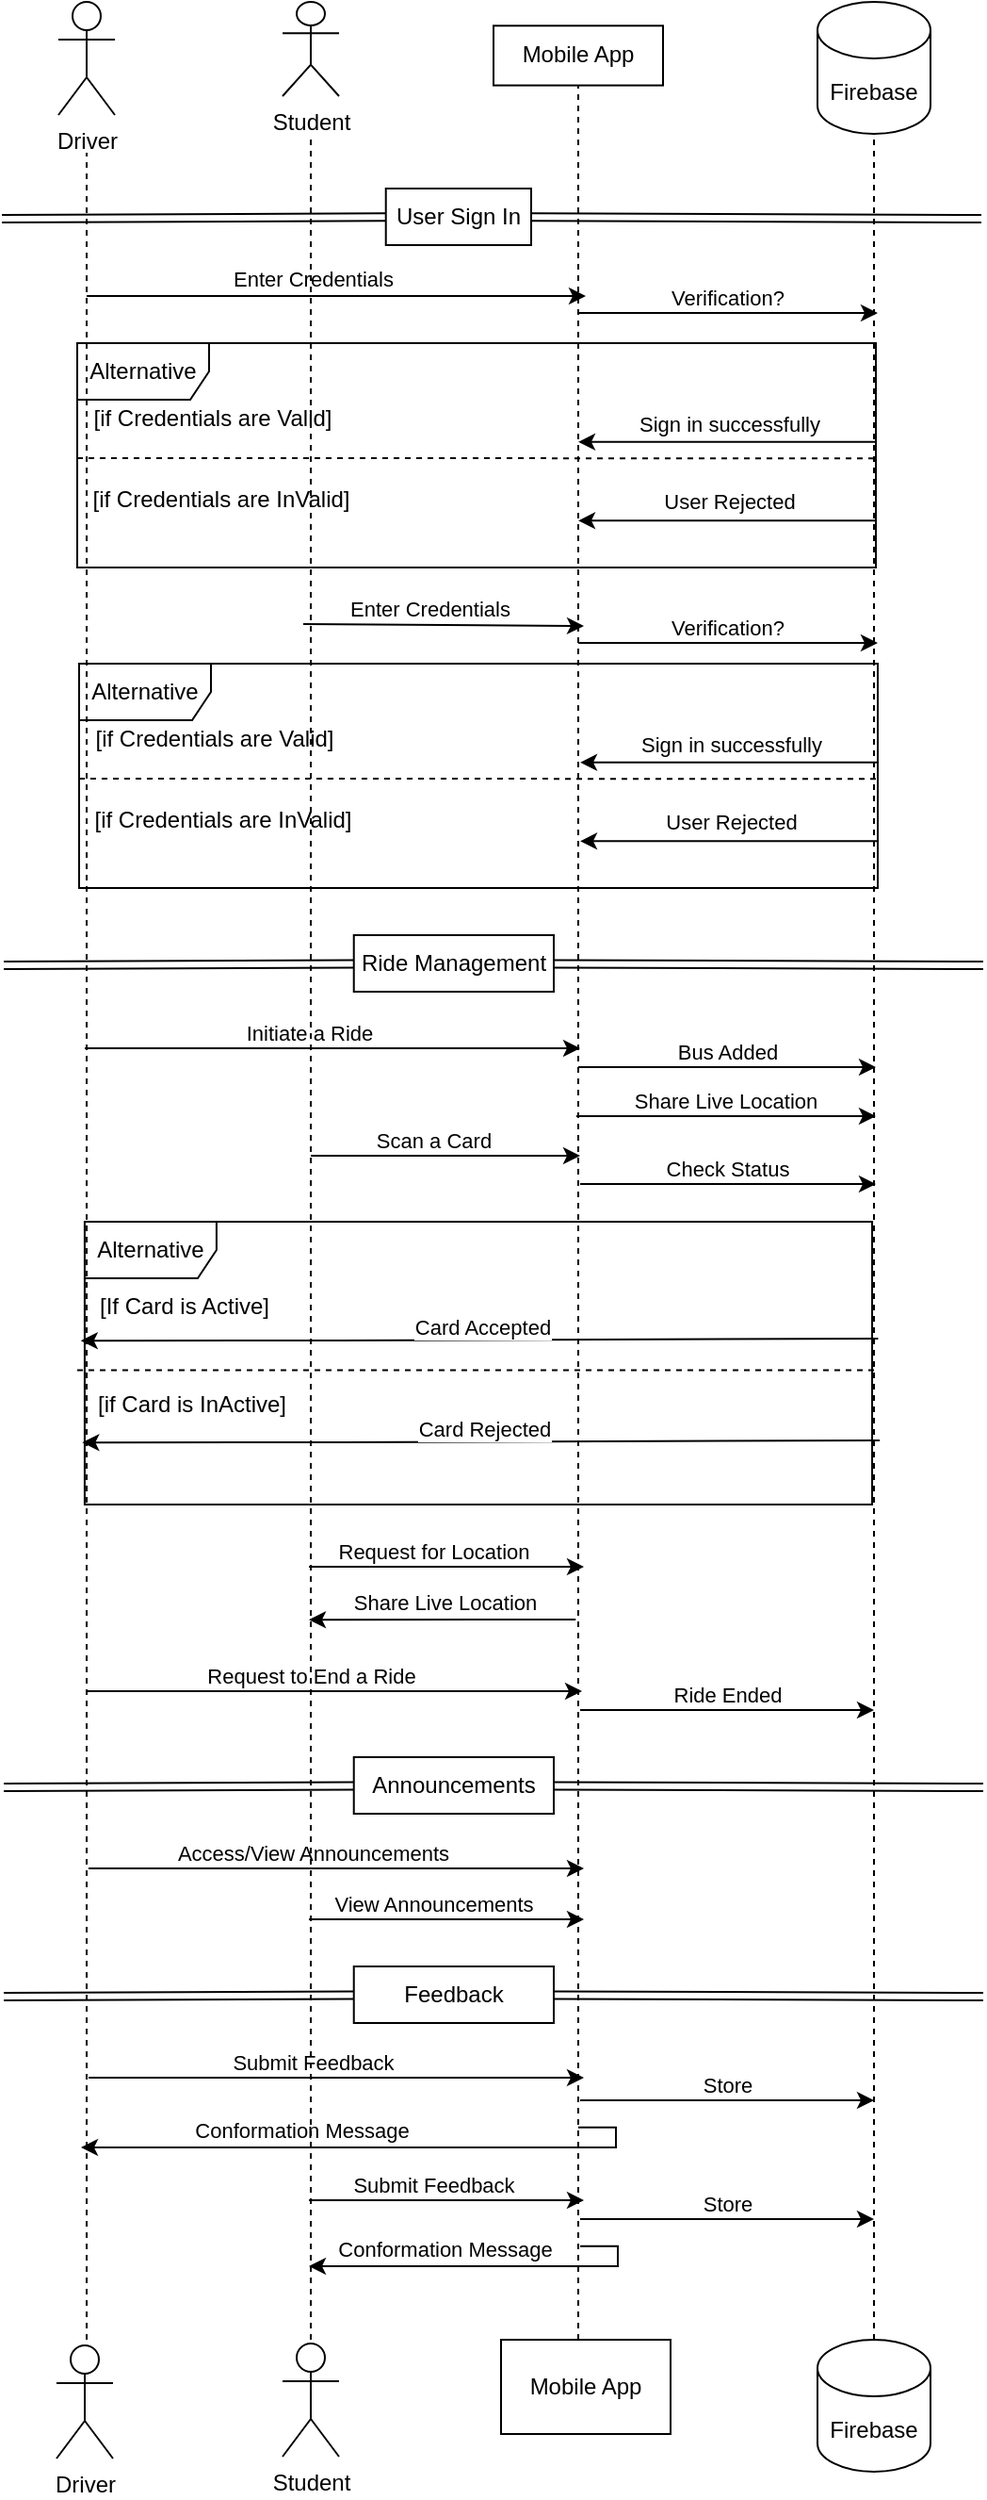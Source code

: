<mxfile version="26.0.9">
  <diagram name="Page-1" id="13e1069c-82ec-6db2-03f1-153e76fe0fe0">
    <mxGraphModel dx="864" dy="908" grid="1" gridSize="10" guides="1" tooltips="1" connect="1" arrows="1" fold="1" page="0" pageScale="1" pageWidth="1100" pageHeight="850" background="none" math="0" shadow="0">
      <root>
        <mxCell id="0" />
        <mxCell id="1" parent="0" />
        <mxCell id="3LE9rSa6zF7Dc0Env5Aw-78" value="" style="endArrow=classic;html=1;rounded=0;" parent="1" edge="1">
          <mxGeometry width="50" height="50" relative="1" as="geometry">
            <mxPoint x="244" y="245" as="sourcePoint" />
            <mxPoint x="507" y="245" as="targetPoint" />
          </mxGeometry>
        </mxCell>
        <mxCell id="3LE9rSa6zF7Dc0Env5Aw-79" value="Initiate a Ride" style="edgeLabel;html=1;align=center;verticalAlign=middle;resizable=0;points=[];" parent="3LE9rSa6zF7Dc0Env5Aw-78" vertex="1" connectable="0">
          <mxGeometry x="-0.099" y="1" relative="1" as="geometry">
            <mxPoint y="-7" as="offset" />
          </mxGeometry>
        </mxCell>
        <mxCell id="3LE9rSa6zF7Dc0Env5Aw-80" value="" style="endArrow=classic;html=1;rounded=0;" parent="1" edge="1">
          <mxGeometry width="50" height="50" relative="1" as="geometry">
            <mxPoint x="506" y="255" as="sourcePoint" />
            <mxPoint x="664" y="255" as="targetPoint" />
          </mxGeometry>
        </mxCell>
        <mxCell id="3LE9rSa6zF7Dc0Env5Aw-81" value="Bus Added" style="edgeLabel;html=1;align=center;verticalAlign=middle;resizable=0;points=[];" parent="3LE9rSa6zF7Dc0Env5Aw-80" vertex="1" connectable="0">
          <mxGeometry x="-0.009" y="2" relative="1" as="geometry">
            <mxPoint y="-6" as="offset" />
          </mxGeometry>
        </mxCell>
        <mxCell id="3LE9rSa6zF7Dc0Env5Aw-82" value="" style="endArrow=classic;html=1;rounded=0;" parent="1" edge="1">
          <mxGeometry width="50" height="50" relative="1" as="geometry">
            <mxPoint x="505" y="281" as="sourcePoint" />
            <mxPoint x="664" y="281" as="targetPoint" />
          </mxGeometry>
        </mxCell>
        <mxCell id="3LE9rSa6zF7Dc0Env5Aw-83" value="Share Live Location" style="edgeLabel;html=1;align=center;verticalAlign=middle;resizable=0;points=[];" parent="3LE9rSa6zF7Dc0Env5Aw-82" vertex="1" connectable="0">
          <mxGeometry x="-0.009" y="2" relative="1" as="geometry">
            <mxPoint y="-6" as="offset" />
          </mxGeometry>
        </mxCell>
        <mxCell id="3LE9rSa6zF7Dc0Env5Aw-84" value="" style="endArrow=classic;html=1;rounded=0;" parent="1" edge="1">
          <mxGeometry width="50" height="50" relative="1" as="geometry">
            <mxPoint x="364" y="302" as="sourcePoint" />
            <mxPoint x="507" y="302" as="targetPoint" />
          </mxGeometry>
        </mxCell>
        <mxCell id="3LE9rSa6zF7Dc0Env5Aw-85" value="Scan a Card" style="edgeLabel;html=1;align=center;verticalAlign=middle;resizable=0;points=[];" parent="3LE9rSa6zF7Dc0Env5Aw-84" vertex="1" connectable="0">
          <mxGeometry x="-0.099" y="1" relative="1" as="geometry">
            <mxPoint y="-7" as="offset" />
          </mxGeometry>
        </mxCell>
        <mxCell id="3LE9rSa6zF7Dc0Env5Aw-86" value="" style="endArrow=classic;html=1;rounded=0;" parent="1" edge="1">
          <mxGeometry width="50" height="50" relative="1" as="geometry">
            <mxPoint x="507" y="317" as="sourcePoint" />
            <mxPoint x="664" y="317" as="targetPoint" />
          </mxGeometry>
        </mxCell>
        <mxCell id="3LE9rSa6zF7Dc0Env5Aw-87" value="Check Status" style="edgeLabel;html=1;align=center;verticalAlign=middle;resizable=0;points=[];" parent="3LE9rSa6zF7Dc0Env5Aw-86" vertex="1" connectable="0">
          <mxGeometry x="-0.009" y="2" relative="1" as="geometry">
            <mxPoint y="-6" as="offset" />
          </mxGeometry>
        </mxCell>
        <mxCell id="3LE9rSa6zF7Dc0Env5Aw-103" value="" style="endArrow=classic;html=1;rounded=0;" parent="1" edge="1">
          <mxGeometry width="50" height="50" relative="1" as="geometry">
            <mxPoint x="363" y="520" as="sourcePoint" />
            <mxPoint x="509" y="520" as="targetPoint" />
          </mxGeometry>
        </mxCell>
        <mxCell id="3LE9rSa6zF7Dc0Env5Aw-104" value="Request for Location" style="edgeLabel;html=1;align=center;verticalAlign=middle;resizable=0;points=[];" parent="3LE9rSa6zF7Dc0Env5Aw-103" vertex="1" connectable="0">
          <mxGeometry x="-0.099" y="1" relative="1" as="geometry">
            <mxPoint y="-7" as="offset" />
          </mxGeometry>
        </mxCell>
        <mxCell id="3LE9rSa6zF7Dc0Env5Aw-105" value="" style="endArrow=classic;html=1;rounded=0;entryX=-0.005;entryY=0.454;entryDx=0;entryDy=0;entryPerimeter=0;" parent="1" edge="1">
          <mxGeometry width="50" height="50" relative="1" as="geometry">
            <mxPoint x="504.63" y="548" as="sourcePoint" />
            <mxPoint x="363" y="548.1" as="targetPoint" />
            <Array as="points" />
          </mxGeometry>
        </mxCell>
        <mxCell id="3LE9rSa6zF7Dc0Env5Aw-106" value="Share Live Location" style="edgeLabel;html=1;align=center;verticalAlign=middle;resizable=0;points=[];" parent="3LE9rSa6zF7Dc0Env5Aw-105" vertex="1" connectable="0">
          <mxGeometry x="-0.009" y="2" relative="1" as="geometry">
            <mxPoint y="-11" as="offset" />
          </mxGeometry>
        </mxCell>
        <mxCell id="3LE9rSa6zF7Dc0Env5Aw-109" value="" style="endArrow=classic;html=1;rounded=0;" parent="1" edge="1">
          <mxGeometry width="50" height="50" relative="1" as="geometry">
            <mxPoint x="507" y="596" as="sourcePoint" />
            <mxPoint x="663" y="596" as="targetPoint" />
          </mxGeometry>
        </mxCell>
        <mxCell id="3LE9rSa6zF7Dc0Env5Aw-110" value="Ride Ended" style="edgeLabel;html=1;align=center;verticalAlign=middle;resizable=0;points=[];" parent="3LE9rSa6zF7Dc0Env5Aw-109" vertex="1" connectable="0">
          <mxGeometry x="-0.009" y="2" relative="1" as="geometry">
            <mxPoint y="-6" as="offset" />
          </mxGeometry>
        </mxCell>
        <mxCell id="3LE9rSa6zF7Dc0Env5Aw-147" value="" style="endArrow=classic;html=1;rounded=0;edgeStyle=elbowEdgeStyle;" parent="1" edge="1">
          <mxGeometry width="50" height="50" relative="1" as="geometry">
            <mxPoint x="506" y="817.317" as="sourcePoint" />
            <mxPoint x="242" y="828" as="targetPoint" />
            <Array as="points">
              <mxPoint x="526" y="848.767" />
            </Array>
          </mxGeometry>
        </mxCell>
        <mxCell id="3LE9rSa6zF7Dc0Env5Aw-148" value="Conformation Message" style="edgeLabel;html=1;align=center;verticalAlign=middle;resizable=0;points=[];" parent="3LE9rSa6zF7Dc0Env5Aw-147" vertex="1" connectable="0">
          <mxGeometry x="0.258" y="1" relative="1" as="geometry">
            <mxPoint y="-10" as="offset" />
          </mxGeometry>
        </mxCell>
        <mxCell id="Om1g2NIAJvk-xu2bY28f-38" value="Driver" style="shape=umlActor;verticalLabelPosition=bottom;verticalAlign=top;html=1;outlineConnect=0;" parent="1" vertex="1">
          <mxGeometry x="230" y="-310" width="30" height="60" as="geometry" />
        </mxCell>
        <mxCell id="Om1g2NIAJvk-xu2bY28f-17" value="Firebase" style="shape=cylinder3;whiteSpace=wrap;html=1;boundedLbl=1;backgroundOutline=1;size=15;" parent="1" vertex="1">
          <mxGeometry x="633" y="-310" width="60" height="70" as="geometry" />
        </mxCell>
        <mxCell id="JW4kpRI1qPuGvppT-Yuk-4" value="" style="group;fontStyle=1" parent="1" vertex="1" connectable="0">
          <mxGeometry x="200" y="-211" width="520" height="30" as="geometry" />
        </mxCell>
        <mxCell id="JW4kpRI1qPuGvppT-Yuk-5" value="" style="shape=link;html=1;rounded=0;" parent="JW4kpRI1qPuGvppT-Yuk-4" source="JW4kpRI1qPuGvppT-Yuk-7" edge="1">
          <mxGeometry width="100" relative="1" as="geometry">
            <mxPoint y="16" as="sourcePoint" />
            <mxPoint x="520" y="16" as="targetPoint" />
          </mxGeometry>
        </mxCell>
        <mxCell id="JW4kpRI1qPuGvppT-Yuk-6" value="" style="shape=link;html=1;rounded=0;" parent="JW4kpRI1qPuGvppT-Yuk-4" target="JW4kpRI1qPuGvppT-Yuk-7" edge="1">
          <mxGeometry width="100" relative="1" as="geometry">
            <mxPoint y="16" as="sourcePoint" />
            <mxPoint x="520" y="16" as="targetPoint" />
          </mxGeometry>
        </mxCell>
        <mxCell id="JW4kpRI1qPuGvppT-Yuk-7" value="User Sign In" style="rounded=0;whiteSpace=wrap;html=1;" parent="JW4kpRI1qPuGvppT-Yuk-4" vertex="1">
          <mxGeometry x="203.86" width="77.14" height="30" as="geometry" />
        </mxCell>
        <mxCell id="JW4kpRI1qPuGvppT-Yuk-8" value="" style="endArrow=classic;html=1;rounded=0;" parent="1" edge="1">
          <mxGeometry width="50" height="50" relative="1" as="geometry">
            <mxPoint x="245" y="-154" as="sourcePoint" />
            <mxPoint x="510" y="-154" as="targetPoint" />
          </mxGeometry>
        </mxCell>
        <mxCell id="JW4kpRI1qPuGvppT-Yuk-9" value="Enter Credentials" style="edgeLabel;html=1;align=center;verticalAlign=middle;resizable=0;points=[];" parent="JW4kpRI1qPuGvppT-Yuk-8" vertex="1" connectable="0">
          <mxGeometry x="-0.099" y="1" relative="1" as="geometry">
            <mxPoint y="-8" as="offset" />
          </mxGeometry>
        </mxCell>
        <mxCell id="JW4kpRI1qPuGvppT-Yuk-10" value="" style="endArrow=classic;html=1;rounded=0;" parent="1" edge="1">
          <mxGeometry width="50" height="50" relative="1" as="geometry">
            <mxPoint x="506" y="-145" as="sourcePoint" />
            <mxPoint x="665" y="-145" as="targetPoint" />
          </mxGeometry>
        </mxCell>
        <mxCell id="JW4kpRI1qPuGvppT-Yuk-11" value="Verification?" style="edgeLabel;html=1;align=center;verticalAlign=middle;resizable=0;points=[];" parent="JW4kpRI1qPuGvppT-Yuk-10" vertex="1" connectable="0">
          <mxGeometry x="-0.009" y="2" relative="1" as="geometry">
            <mxPoint y="-6" as="offset" />
          </mxGeometry>
        </mxCell>
        <mxCell id="JW4kpRI1qPuGvppT-Yuk-12" value="" style="group" parent="1" vertex="1" connectable="0">
          <mxGeometry x="240" y="-129" width="424" height="119" as="geometry" />
        </mxCell>
        <mxCell id="JW4kpRI1qPuGvppT-Yuk-13" value="" style="group" parent="JW4kpRI1qPuGvppT-Yuk-12" vertex="1" connectable="0">
          <mxGeometry width="424" height="119" as="geometry" />
        </mxCell>
        <mxCell id="JW4kpRI1qPuGvppT-Yuk-14" value="Alternative" style="shape=umlFrame;whiteSpace=wrap;html=1;pointerEvents=0;width=70;height=30;" parent="JW4kpRI1qPuGvppT-Yuk-13" vertex="1">
          <mxGeometry width="424" height="119" as="geometry" />
        </mxCell>
        <mxCell id="JW4kpRI1qPuGvppT-Yuk-15" value="" style="endArrow=none;html=1;rounded=0;exitX=0;exitY=0.538;exitDx=0;exitDy=0;exitPerimeter=0;dashed=1;" parent="JW4kpRI1qPuGvppT-Yuk-13" edge="1">
          <mxGeometry width="50" height="50" relative="1" as="geometry">
            <mxPoint y="61.032" as="sourcePoint" />
            <mxPoint x="424" y="61.087" as="targetPoint" />
          </mxGeometry>
        </mxCell>
        <mxCell id="JW4kpRI1qPuGvppT-Yuk-16" value="[if Credentials are Valid]" style="text;html=1;align=center;verticalAlign=middle;whiteSpace=wrap;rounded=0;" parent="JW4kpRI1qPuGvppT-Yuk-12" vertex="1">
          <mxGeometry x="4.33" y="31.082" width="135.67" height="18.649" as="geometry" />
        </mxCell>
        <mxCell id="JW4kpRI1qPuGvppT-Yuk-17" value="" style="endArrow=classic;html=1;rounded=0;" parent="JW4kpRI1qPuGvppT-Yuk-12" edge="1">
          <mxGeometry width="50" height="50" relative="1" as="geometry">
            <mxPoint x="424" y="52.396" as="sourcePoint" />
            <mxPoint x="266" y="52.396" as="targetPoint" />
          </mxGeometry>
        </mxCell>
        <mxCell id="JW4kpRI1qPuGvppT-Yuk-18" value="Sign in successfully" style="edgeLabel;html=1;align=center;verticalAlign=middle;resizable=0;points=[];" parent="JW4kpRI1qPuGvppT-Yuk-17" vertex="1" connectable="0">
          <mxGeometry x="-0.009" y="2" relative="1" as="geometry">
            <mxPoint y="-12" as="offset" />
          </mxGeometry>
        </mxCell>
        <mxCell id="JW4kpRI1qPuGvppT-Yuk-19" value="[if Credentials are InValid]" style="text;html=1;align=center;verticalAlign=middle;whiteSpace=wrap;rounded=0;" parent="JW4kpRI1qPuGvppT-Yuk-12" vertex="1">
          <mxGeometry x="3.46" y="73.709" width="146.54" height="18.649" as="geometry" />
        </mxCell>
        <mxCell id="JW4kpRI1qPuGvppT-Yuk-20" value="" style="endArrow=classic;html=1;rounded=0;" parent="JW4kpRI1qPuGvppT-Yuk-12" edge="1">
          <mxGeometry width="50" height="50" relative="1" as="geometry">
            <mxPoint x="424" y="94.134" as="sourcePoint" />
            <mxPoint x="266" y="94.134" as="targetPoint" />
          </mxGeometry>
        </mxCell>
        <mxCell id="JW4kpRI1qPuGvppT-Yuk-21" value="User Rejected" style="edgeLabel;html=1;align=center;verticalAlign=middle;resizable=0;points=[];" parent="JW4kpRI1qPuGvppT-Yuk-20" vertex="1" connectable="0">
          <mxGeometry x="-0.009" y="2" relative="1" as="geometry">
            <mxPoint y="-12" as="offset" />
          </mxGeometry>
        </mxCell>
        <mxCell id="JW4kpRI1qPuGvppT-Yuk-22" value="" style="endArrow=classic;html=1;rounded=0;" parent="1" edge="1">
          <mxGeometry width="50" height="50" relative="1" as="geometry">
            <mxPoint x="360" y="20" as="sourcePoint" />
            <mxPoint x="509" y="21" as="targetPoint" />
          </mxGeometry>
        </mxCell>
        <mxCell id="JW4kpRI1qPuGvppT-Yuk-23" value="Enter Credentials" style="edgeLabel;html=1;align=center;verticalAlign=middle;resizable=0;points=[];" parent="JW4kpRI1qPuGvppT-Yuk-22" vertex="1" connectable="0">
          <mxGeometry x="-0.099" y="1" relative="1" as="geometry">
            <mxPoint y="-8" as="offset" />
          </mxGeometry>
        </mxCell>
        <mxCell id="JW4kpRI1qPuGvppT-Yuk-24" value="" style="endArrow=classic;html=1;rounded=0;" parent="1" edge="1">
          <mxGeometry width="50" height="50" relative="1" as="geometry">
            <mxPoint x="506" y="30" as="sourcePoint" />
            <mxPoint x="665" y="30" as="targetPoint" />
          </mxGeometry>
        </mxCell>
        <mxCell id="JW4kpRI1qPuGvppT-Yuk-25" value="Verification?" style="edgeLabel;html=1;align=center;verticalAlign=middle;resizable=0;points=[];" parent="JW4kpRI1qPuGvppT-Yuk-24" vertex="1" connectable="0">
          <mxGeometry x="-0.009" y="2" relative="1" as="geometry">
            <mxPoint y="-6" as="offset" />
          </mxGeometry>
        </mxCell>
        <mxCell id="JW4kpRI1qPuGvppT-Yuk-26" value="" style="group" parent="1" vertex="1" connectable="0">
          <mxGeometry x="241" y="41" width="424" height="119" as="geometry" />
        </mxCell>
        <mxCell id="JW4kpRI1qPuGvppT-Yuk-27" value="" style="group" parent="JW4kpRI1qPuGvppT-Yuk-26" vertex="1" connectable="0">
          <mxGeometry width="424" height="119" as="geometry" />
        </mxCell>
        <mxCell id="JW4kpRI1qPuGvppT-Yuk-28" value="Alternative" style="shape=umlFrame;whiteSpace=wrap;html=1;pointerEvents=0;width=70;height=30;" parent="JW4kpRI1qPuGvppT-Yuk-27" vertex="1">
          <mxGeometry width="424" height="119" as="geometry" />
        </mxCell>
        <mxCell id="JW4kpRI1qPuGvppT-Yuk-29" value="" style="endArrow=none;html=1;rounded=0;exitX=0;exitY=0.538;exitDx=0;exitDy=0;exitPerimeter=0;dashed=1;" parent="JW4kpRI1qPuGvppT-Yuk-27" edge="1">
          <mxGeometry width="50" height="50" relative="1" as="geometry">
            <mxPoint y="61.032" as="sourcePoint" />
            <mxPoint x="424" y="61.087" as="targetPoint" />
          </mxGeometry>
        </mxCell>
        <mxCell id="JW4kpRI1qPuGvppT-Yuk-30" value="[if Credentials are Valid]" style="text;html=1;align=center;verticalAlign=middle;whiteSpace=wrap;rounded=0;" parent="JW4kpRI1qPuGvppT-Yuk-26" vertex="1">
          <mxGeometry x="4.33" y="31.082" width="135.67" height="18.649" as="geometry" />
        </mxCell>
        <mxCell id="JW4kpRI1qPuGvppT-Yuk-31" value="" style="endArrow=classic;html=1;rounded=0;" parent="JW4kpRI1qPuGvppT-Yuk-26" edge="1">
          <mxGeometry width="50" height="50" relative="1" as="geometry">
            <mxPoint x="424" y="52.396" as="sourcePoint" />
            <mxPoint x="266" y="52.396" as="targetPoint" />
          </mxGeometry>
        </mxCell>
        <mxCell id="JW4kpRI1qPuGvppT-Yuk-32" value="Sign in successfully" style="edgeLabel;html=1;align=center;verticalAlign=middle;resizable=0;points=[];" parent="JW4kpRI1qPuGvppT-Yuk-31" vertex="1" connectable="0">
          <mxGeometry x="-0.009" y="2" relative="1" as="geometry">
            <mxPoint y="-12" as="offset" />
          </mxGeometry>
        </mxCell>
        <mxCell id="JW4kpRI1qPuGvppT-Yuk-33" value="[if Credentials are InValid]" style="text;html=1;align=center;verticalAlign=middle;whiteSpace=wrap;rounded=0;" parent="JW4kpRI1qPuGvppT-Yuk-26" vertex="1">
          <mxGeometry x="3.46" y="73.709" width="146.54" height="18.649" as="geometry" />
        </mxCell>
        <mxCell id="JW4kpRI1qPuGvppT-Yuk-34" value="" style="endArrow=classic;html=1;rounded=0;" parent="JW4kpRI1qPuGvppT-Yuk-26" edge="1">
          <mxGeometry width="50" height="50" relative="1" as="geometry">
            <mxPoint x="424" y="94.134" as="sourcePoint" />
            <mxPoint x="266" y="94.134" as="targetPoint" />
          </mxGeometry>
        </mxCell>
        <mxCell id="JW4kpRI1qPuGvppT-Yuk-35" value="User Rejected" style="edgeLabel;html=1;align=center;verticalAlign=middle;resizable=0;points=[];" parent="JW4kpRI1qPuGvppT-Yuk-34" vertex="1" connectable="0">
          <mxGeometry x="-0.009" y="2" relative="1" as="geometry">
            <mxPoint y="-12" as="offset" />
          </mxGeometry>
        </mxCell>
        <mxCell id="JW4kpRI1qPuGvppT-Yuk-41" value="" style="group;fontStyle=1" parent="1" vertex="1" connectable="0">
          <mxGeometry x="201" y="185" width="520" height="30" as="geometry" />
        </mxCell>
        <mxCell id="JW4kpRI1qPuGvppT-Yuk-42" value="" style="shape=link;html=1;rounded=0;" parent="JW4kpRI1qPuGvppT-Yuk-41" source="JW4kpRI1qPuGvppT-Yuk-44" edge="1">
          <mxGeometry width="100" relative="1" as="geometry">
            <mxPoint y="16" as="sourcePoint" />
            <mxPoint x="520" y="16" as="targetPoint" />
          </mxGeometry>
        </mxCell>
        <mxCell id="JW4kpRI1qPuGvppT-Yuk-43" value="" style="shape=link;html=1;rounded=0;" parent="JW4kpRI1qPuGvppT-Yuk-41" target="JW4kpRI1qPuGvppT-Yuk-44" edge="1">
          <mxGeometry width="100" relative="1" as="geometry">
            <mxPoint y="16" as="sourcePoint" />
            <mxPoint x="520" y="16" as="targetPoint" />
          </mxGeometry>
        </mxCell>
        <mxCell id="JW4kpRI1qPuGvppT-Yuk-44" value="Ride Management" style="rounded=0;whiteSpace=wrap;html=1;" parent="JW4kpRI1qPuGvppT-Yuk-41" vertex="1">
          <mxGeometry x="185.86" width="106.14" height="30" as="geometry" />
        </mxCell>
        <mxCell id="JW4kpRI1qPuGvppT-Yuk-47" value="" style="group" parent="1" vertex="1" connectable="0">
          <mxGeometry x="240" y="337" width="426" height="150" as="geometry" />
        </mxCell>
        <mxCell id="3LE9rSa6zF7Dc0Env5Aw-90" value="" style="endArrow=none;html=1;rounded=0;exitX=0;exitY=0.538;exitDx=0;exitDy=0;exitPerimeter=0;dashed=1;" parent="JW4kpRI1qPuGvppT-Yuk-47" edge="1">
          <mxGeometry width="50" height="50" relative="1" as="geometry">
            <mxPoint y="78.722" as="sourcePoint" />
            <mxPoint x="425" y="78.8" as="targetPoint" />
          </mxGeometry>
        </mxCell>
        <mxCell id="3LE9rSa6zF7Dc0Env5Aw-91" value="[If Card is Active]" style="text;html=1;align=center;verticalAlign=middle;whiteSpace=wrap;rounded=0;" parent="JW4kpRI1qPuGvppT-Yuk-47" vertex="1">
          <mxGeometry x="5" y="34" width="103.519" height="21" as="geometry" />
        </mxCell>
        <mxCell id="3LE9rSa6zF7Dc0Env5Aw-92" value="" style="endArrow=classic;html=1;rounded=0;entryX=-0.005;entryY=0.454;entryDx=0;entryDy=0;entryPerimeter=0;" parent="JW4kpRI1qPuGvppT-Yuk-47" edge="1">
          <mxGeometry width="50" height="50" relative="1" as="geometry">
            <mxPoint x="425.204" y="62" as="sourcePoint" />
            <mxPoint x="1.873" y="63.1" as="targetPoint" />
            <Array as="points">
              <mxPoint x="139.333" y="63" />
            </Array>
          </mxGeometry>
        </mxCell>
        <mxCell id="3LE9rSa6zF7Dc0Env5Aw-93" value="Card Accepted" style="edgeLabel;html=1;align=center;verticalAlign=middle;resizable=0;points=[];" parent="3LE9rSa6zF7Dc0Env5Aw-92" vertex="1" connectable="0">
          <mxGeometry x="-0.009" y="2" relative="1" as="geometry">
            <mxPoint y="-9" as="offset" />
          </mxGeometry>
        </mxCell>
        <mxCell id="3LE9rSa6zF7Dc0Env5Aw-94" value="[if Card is InActive]" style="text;html=1;align=center;verticalAlign=middle;whiteSpace=wrap;rounded=0;" parent="JW4kpRI1qPuGvppT-Yuk-47" vertex="1">
          <mxGeometry x="9.389" y="86" width="103.519" height="21" as="geometry" />
        </mxCell>
        <mxCell id="3LE9rSa6zF7Dc0Env5Aw-95" value="" style="endArrow=classic;html=1;rounded=0;entryX=-0.005;entryY=0.454;entryDx=0;entryDy=0;entryPerimeter=0;" parent="JW4kpRI1qPuGvppT-Yuk-47" edge="1">
          <mxGeometry width="50" height="50" relative="1" as="geometry">
            <mxPoint x="426" y="116" as="sourcePoint" />
            <mxPoint x="2.669" y="117.1" as="targetPoint" />
            <Array as="points">
              <mxPoint x="140.13" y="117" />
            </Array>
          </mxGeometry>
        </mxCell>
        <mxCell id="3LE9rSa6zF7Dc0Env5Aw-96" value="Card Rejected" style="edgeLabel;html=1;align=center;verticalAlign=middle;resizable=0;points=[];" parent="3LE9rSa6zF7Dc0Env5Aw-95" vertex="1" connectable="0">
          <mxGeometry x="-0.009" y="2" relative="1" as="geometry">
            <mxPoint y="-9" as="offset" />
          </mxGeometry>
        </mxCell>
        <mxCell id="3LE9rSa6zF7Dc0Env5Aw-89" value="Alternative" style="shape=umlFrame;whiteSpace=wrap;html=1;pointerEvents=0;width=70;height=30;" parent="JW4kpRI1qPuGvppT-Yuk-47" vertex="1">
          <mxGeometry x="3.96" width="418.06" height="150" as="geometry" />
        </mxCell>
        <mxCell id="JW4kpRI1qPuGvppT-Yuk-48" value="" style="endArrow=classic;html=1;rounded=0;" parent="1" edge="1">
          <mxGeometry width="50" height="50" relative="1" as="geometry">
            <mxPoint x="245" y="586" as="sourcePoint" />
            <mxPoint x="508" y="586" as="targetPoint" />
          </mxGeometry>
        </mxCell>
        <mxCell id="JW4kpRI1qPuGvppT-Yuk-49" value="Request to End a Ride" style="edgeLabel;html=1;align=center;verticalAlign=middle;resizable=0;points=[];" parent="JW4kpRI1qPuGvppT-Yuk-48" vertex="1" connectable="0">
          <mxGeometry x="-0.099" y="1" relative="1" as="geometry">
            <mxPoint y="-7" as="offset" />
          </mxGeometry>
        </mxCell>
        <mxCell id="JW4kpRI1qPuGvppT-Yuk-50" value="" style="group;fontStyle=1" parent="1" vertex="1" connectable="0">
          <mxGeometry x="201" y="621" width="520" height="30" as="geometry" />
        </mxCell>
        <mxCell id="JW4kpRI1qPuGvppT-Yuk-51" value="" style="shape=link;html=1;rounded=0;" parent="JW4kpRI1qPuGvppT-Yuk-50" source="JW4kpRI1qPuGvppT-Yuk-53" edge="1">
          <mxGeometry width="100" relative="1" as="geometry">
            <mxPoint y="16" as="sourcePoint" />
            <mxPoint x="520" y="16" as="targetPoint" />
          </mxGeometry>
        </mxCell>
        <mxCell id="JW4kpRI1qPuGvppT-Yuk-52" value="" style="shape=link;html=1;rounded=0;" parent="JW4kpRI1qPuGvppT-Yuk-50" target="JW4kpRI1qPuGvppT-Yuk-53" edge="1">
          <mxGeometry width="100" relative="1" as="geometry">
            <mxPoint y="16" as="sourcePoint" />
            <mxPoint x="520" y="16" as="targetPoint" />
          </mxGeometry>
        </mxCell>
        <mxCell id="JW4kpRI1qPuGvppT-Yuk-53" value="Announcements" style="rounded=0;whiteSpace=wrap;html=1;" parent="JW4kpRI1qPuGvppT-Yuk-50" vertex="1">
          <mxGeometry x="185.86" width="106.14" height="30" as="geometry" />
        </mxCell>
        <mxCell id="JW4kpRI1qPuGvppT-Yuk-54" value="" style="endArrow=classic;html=1;rounded=0;" parent="1" edge="1">
          <mxGeometry width="50" height="50" relative="1" as="geometry">
            <mxPoint x="246" y="680" as="sourcePoint" />
            <mxPoint x="509" y="680" as="targetPoint" />
          </mxGeometry>
        </mxCell>
        <mxCell id="JW4kpRI1qPuGvppT-Yuk-55" value="Access/View Announcements" style="edgeLabel;html=1;align=center;verticalAlign=middle;resizable=0;points=[];" parent="JW4kpRI1qPuGvppT-Yuk-54" vertex="1" connectable="0">
          <mxGeometry x="-0.099" y="1" relative="1" as="geometry">
            <mxPoint y="-7" as="offset" />
          </mxGeometry>
        </mxCell>
        <mxCell id="JW4kpRI1qPuGvppT-Yuk-56" value="" style="endArrow=classic;html=1;rounded=0;" parent="1" edge="1">
          <mxGeometry width="50" height="50" relative="1" as="geometry">
            <mxPoint x="363" y="707" as="sourcePoint" />
            <mxPoint x="509" y="707" as="targetPoint" />
          </mxGeometry>
        </mxCell>
        <mxCell id="JW4kpRI1qPuGvppT-Yuk-57" value="View Announcements" style="edgeLabel;html=1;align=center;verticalAlign=middle;resizable=0;points=[];" parent="JW4kpRI1qPuGvppT-Yuk-56" vertex="1" connectable="0">
          <mxGeometry x="-0.099" y="1" relative="1" as="geometry">
            <mxPoint y="-7" as="offset" />
          </mxGeometry>
        </mxCell>
        <mxCell id="JW4kpRI1qPuGvppT-Yuk-58" value="" style="group;fontStyle=1" parent="1" vertex="1" connectable="0">
          <mxGeometry x="201" y="732" width="520" height="30" as="geometry" />
        </mxCell>
        <mxCell id="JW4kpRI1qPuGvppT-Yuk-59" value="" style="shape=link;html=1;rounded=0;" parent="JW4kpRI1qPuGvppT-Yuk-58" source="JW4kpRI1qPuGvppT-Yuk-61" edge="1">
          <mxGeometry width="100" relative="1" as="geometry">
            <mxPoint y="16" as="sourcePoint" />
            <mxPoint x="520" y="16" as="targetPoint" />
          </mxGeometry>
        </mxCell>
        <mxCell id="JW4kpRI1qPuGvppT-Yuk-60" value="" style="shape=link;html=1;rounded=0;" parent="JW4kpRI1qPuGvppT-Yuk-58" target="JW4kpRI1qPuGvppT-Yuk-61" edge="1">
          <mxGeometry width="100" relative="1" as="geometry">
            <mxPoint y="16" as="sourcePoint" />
            <mxPoint x="520" y="16" as="targetPoint" />
          </mxGeometry>
        </mxCell>
        <mxCell id="JW4kpRI1qPuGvppT-Yuk-61" value="Feedback" style="rounded=0;whiteSpace=wrap;html=1;" parent="JW4kpRI1qPuGvppT-Yuk-58" vertex="1">
          <mxGeometry x="185.86" width="106.14" height="30" as="geometry" />
        </mxCell>
        <mxCell id="JW4kpRI1qPuGvppT-Yuk-62" value="" style="endArrow=classic;html=1;rounded=0;" parent="1" edge="1">
          <mxGeometry width="50" height="50" relative="1" as="geometry">
            <mxPoint x="246" y="791" as="sourcePoint" />
            <mxPoint x="509" y="791" as="targetPoint" />
          </mxGeometry>
        </mxCell>
        <mxCell id="JW4kpRI1qPuGvppT-Yuk-63" value="Submit Feedback" style="edgeLabel;html=1;align=center;verticalAlign=middle;resizable=0;points=[];" parent="JW4kpRI1qPuGvppT-Yuk-62" vertex="1" connectable="0">
          <mxGeometry x="-0.099" y="1" relative="1" as="geometry">
            <mxPoint y="-7" as="offset" />
          </mxGeometry>
        </mxCell>
        <mxCell id="JW4kpRI1qPuGvppT-Yuk-64" value="" style="endArrow=classic;html=1;rounded=0;" parent="1" edge="1">
          <mxGeometry width="50" height="50" relative="1" as="geometry">
            <mxPoint x="507" y="803" as="sourcePoint" />
            <mxPoint x="663" y="803" as="targetPoint" />
          </mxGeometry>
        </mxCell>
        <mxCell id="JW4kpRI1qPuGvppT-Yuk-65" value="Store" style="edgeLabel;html=1;align=center;verticalAlign=middle;resizable=0;points=[];" parent="JW4kpRI1qPuGvppT-Yuk-64" vertex="1" connectable="0">
          <mxGeometry x="-0.009" y="2" relative="1" as="geometry">
            <mxPoint y="-6" as="offset" />
          </mxGeometry>
        </mxCell>
        <mxCell id="JW4kpRI1qPuGvppT-Yuk-66" value="" style="endArrow=classic;html=1;rounded=0;" parent="1" edge="1">
          <mxGeometry width="50" height="50" relative="1" as="geometry">
            <mxPoint x="363" y="856" as="sourcePoint" />
            <mxPoint x="509" y="856" as="targetPoint" />
          </mxGeometry>
        </mxCell>
        <mxCell id="JW4kpRI1qPuGvppT-Yuk-67" value="Submit Feedback" style="edgeLabel;html=1;align=center;verticalAlign=middle;resizable=0;points=[];" parent="JW4kpRI1qPuGvppT-Yuk-66" vertex="1" connectable="0">
          <mxGeometry x="-0.099" y="1" relative="1" as="geometry">
            <mxPoint y="-7" as="offset" />
          </mxGeometry>
        </mxCell>
        <mxCell id="JW4kpRI1qPuGvppT-Yuk-68" value="" style="endArrow=classic;html=1;rounded=0;" parent="1" edge="1">
          <mxGeometry width="50" height="50" relative="1" as="geometry">
            <mxPoint x="507" y="866" as="sourcePoint" />
            <mxPoint x="663" y="866" as="targetPoint" />
          </mxGeometry>
        </mxCell>
        <mxCell id="JW4kpRI1qPuGvppT-Yuk-69" value="Store" style="edgeLabel;html=1;align=center;verticalAlign=middle;resizable=0;points=[];" parent="JW4kpRI1qPuGvppT-Yuk-68" vertex="1" connectable="0">
          <mxGeometry x="-0.009" y="2" relative="1" as="geometry">
            <mxPoint y="-6" as="offset" />
          </mxGeometry>
        </mxCell>
        <mxCell id="JW4kpRI1qPuGvppT-Yuk-70" value="" style="endArrow=classic;html=1;rounded=0;edgeStyle=elbowEdgeStyle;" parent="1" edge="1">
          <mxGeometry width="50" height="50" relative="1" as="geometry">
            <mxPoint x="507" y="880.317" as="sourcePoint" />
            <mxPoint x="363" y="891" as="targetPoint" />
            <Array as="points">
              <mxPoint x="527" y="911.767" />
            </Array>
          </mxGeometry>
        </mxCell>
        <mxCell id="JW4kpRI1qPuGvppT-Yuk-71" value="Conformation Message" style="edgeLabel;html=1;align=center;verticalAlign=middle;resizable=0;points=[];" parent="JW4kpRI1qPuGvppT-Yuk-70" vertex="1" connectable="0">
          <mxGeometry x="0.258" y="1" relative="1" as="geometry">
            <mxPoint y="-10" as="offset" />
          </mxGeometry>
        </mxCell>
        <mxCell id="JW4kpRI1qPuGvppT-Yuk-73" value="" style="group" parent="1" vertex="1" connectable="0">
          <mxGeometry x="245" y="-310" width="418" height="1240" as="geometry" />
        </mxCell>
        <mxCell id="Om1g2NIAJvk-xu2bY28f-39" value="" style="endArrow=none;html=1;rounded=0;dashed=1;" parent="JW4kpRI1qPuGvppT-Yuk-73" edge="1">
          <mxGeometry width="50" height="50" relative="1" as="geometry">
            <mxPoint y="1240.0" as="sourcePoint" />
            <mxPoint y="80" as="targetPoint" />
          </mxGeometry>
        </mxCell>
        <mxCell id="JW4kpRI1qPuGvppT-Yuk-1" value="" style="group" parent="JW4kpRI1qPuGvppT-Yuk-73" vertex="1" connectable="0">
          <mxGeometry x="216" y="12.653" width="90" height="1227.347" as="geometry" />
        </mxCell>
        <mxCell id="Om1g2NIAJvk-xu2bY28f-48" value="" style="endArrow=none;html=1;rounded=0;dashed=1;" parent="JW4kpRI1qPuGvppT-Yuk-1" edge="1">
          <mxGeometry width="50" height="50" relative="1" as="geometry">
            <mxPoint x="45" y="1227.347" as="sourcePoint" />
            <mxPoint x="45" y="31.633" as="targetPoint" />
          </mxGeometry>
        </mxCell>
        <mxCell id="Om1g2NIAJvk-xu2bY28f-16" value="Mobile App" style="rounded=0;whiteSpace=wrap;html=1;" parent="JW4kpRI1qPuGvppT-Yuk-1" vertex="1">
          <mxGeometry width="90" height="31.633" as="geometry" />
        </mxCell>
        <mxCell id="Om1g2NIAJvk-xu2bY28f-49" value="" style="endArrow=none;html=1;rounded=0;dashed=1;entryX=0.5;entryY=1;entryDx=0;entryDy=0;entryPerimeter=0;" parent="JW4kpRI1qPuGvppT-Yuk-73" edge="1" target="Om1g2NIAJvk-xu2bY28f-17">
          <mxGeometry width="50" height="50" relative="1" as="geometry">
            <mxPoint x="418" y="1240" as="sourcePoint" />
            <mxPoint x="418" y="80" as="targetPoint" />
          </mxGeometry>
        </mxCell>
        <mxCell id="JW4kpRI1qPuGvppT-Yuk-3" value="" style="group" parent="JW4kpRI1qPuGvppT-Yuk-73" vertex="1" connectable="0">
          <mxGeometry x="104" width="30" height="1240.0" as="geometry" />
        </mxCell>
        <mxCell id="Om1g2NIAJvk-xu2bY28f-44" value="" style="endArrow=none;html=1;rounded=0;dashed=1;" parent="JW4kpRI1qPuGvppT-Yuk-3" edge="1">
          <mxGeometry width="50" height="50" relative="1" as="geometry">
            <mxPoint x="15" y="1240.0" as="sourcePoint" />
            <mxPoint x="15" y="70" as="targetPoint" />
          </mxGeometry>
        </mxCell>
        <mxCell id="Om1g2NIAJvk-xu2bY28f-43" value="Student" style="shape=umlActor;verticalLabelPosition=bottom;verticalAlign=top;html=1;outlineConnect=0;" parent="JW4kpRI1qPuGvppT-Yuk-3" vertex="1">
          <mxGeometry width="30" height="50" as="geometry" />
        </mxCell>
        <mxCell id="3LE9rSa6zF7Dc0Env5Aw-171" value="Driver" style="shape=umlActor;verticalLabelPosition=bottom;verticalAlign=top;html=1;outlineConnect=0;" parent="1" vertex="1">
          <mxGeometry x="229" y="933" width="30" height="60" as="geometry" />
        </mxCell>
        <mxCell id="3LE9rSa6zF7Dc0Env5Aw-172" value="Student" style="shape=umlActor;verticalLabelPosition=bottom;verticalAlign=top;html=1;outlineConnect=0;" parent="1" vertex="1">
          <mxGeometry x="349" y="932" width="30" height="60" as="geometry" />
        </mxCell>
        <mxCell id="3LE9rSa6zF7Dc0Env5Aw-174" value="Mobile App" style="rounded=0;whiteSpace=wrap;html=1;" parent="1" vertex="1">
          <mxGeometry x="465" y="930" width="90" height="50" as="geometry" />
        </mxCell>
        <mxCell id="3LE9rSa6zF7Dc0Env5Aw-175" value="Firebase" style="shape=cylinder3;whiteSpace=wrap;html=1;boundedLbl=1;backgroundOutline=1;size=15;" parent="1" vertex="1">
          <mxGeometry x="633" y="930" width="60" height="70" as="geometry" />
        </mxCell>
      </root>
    </mxGraphModel>
  </diagram>
</mxfile>
